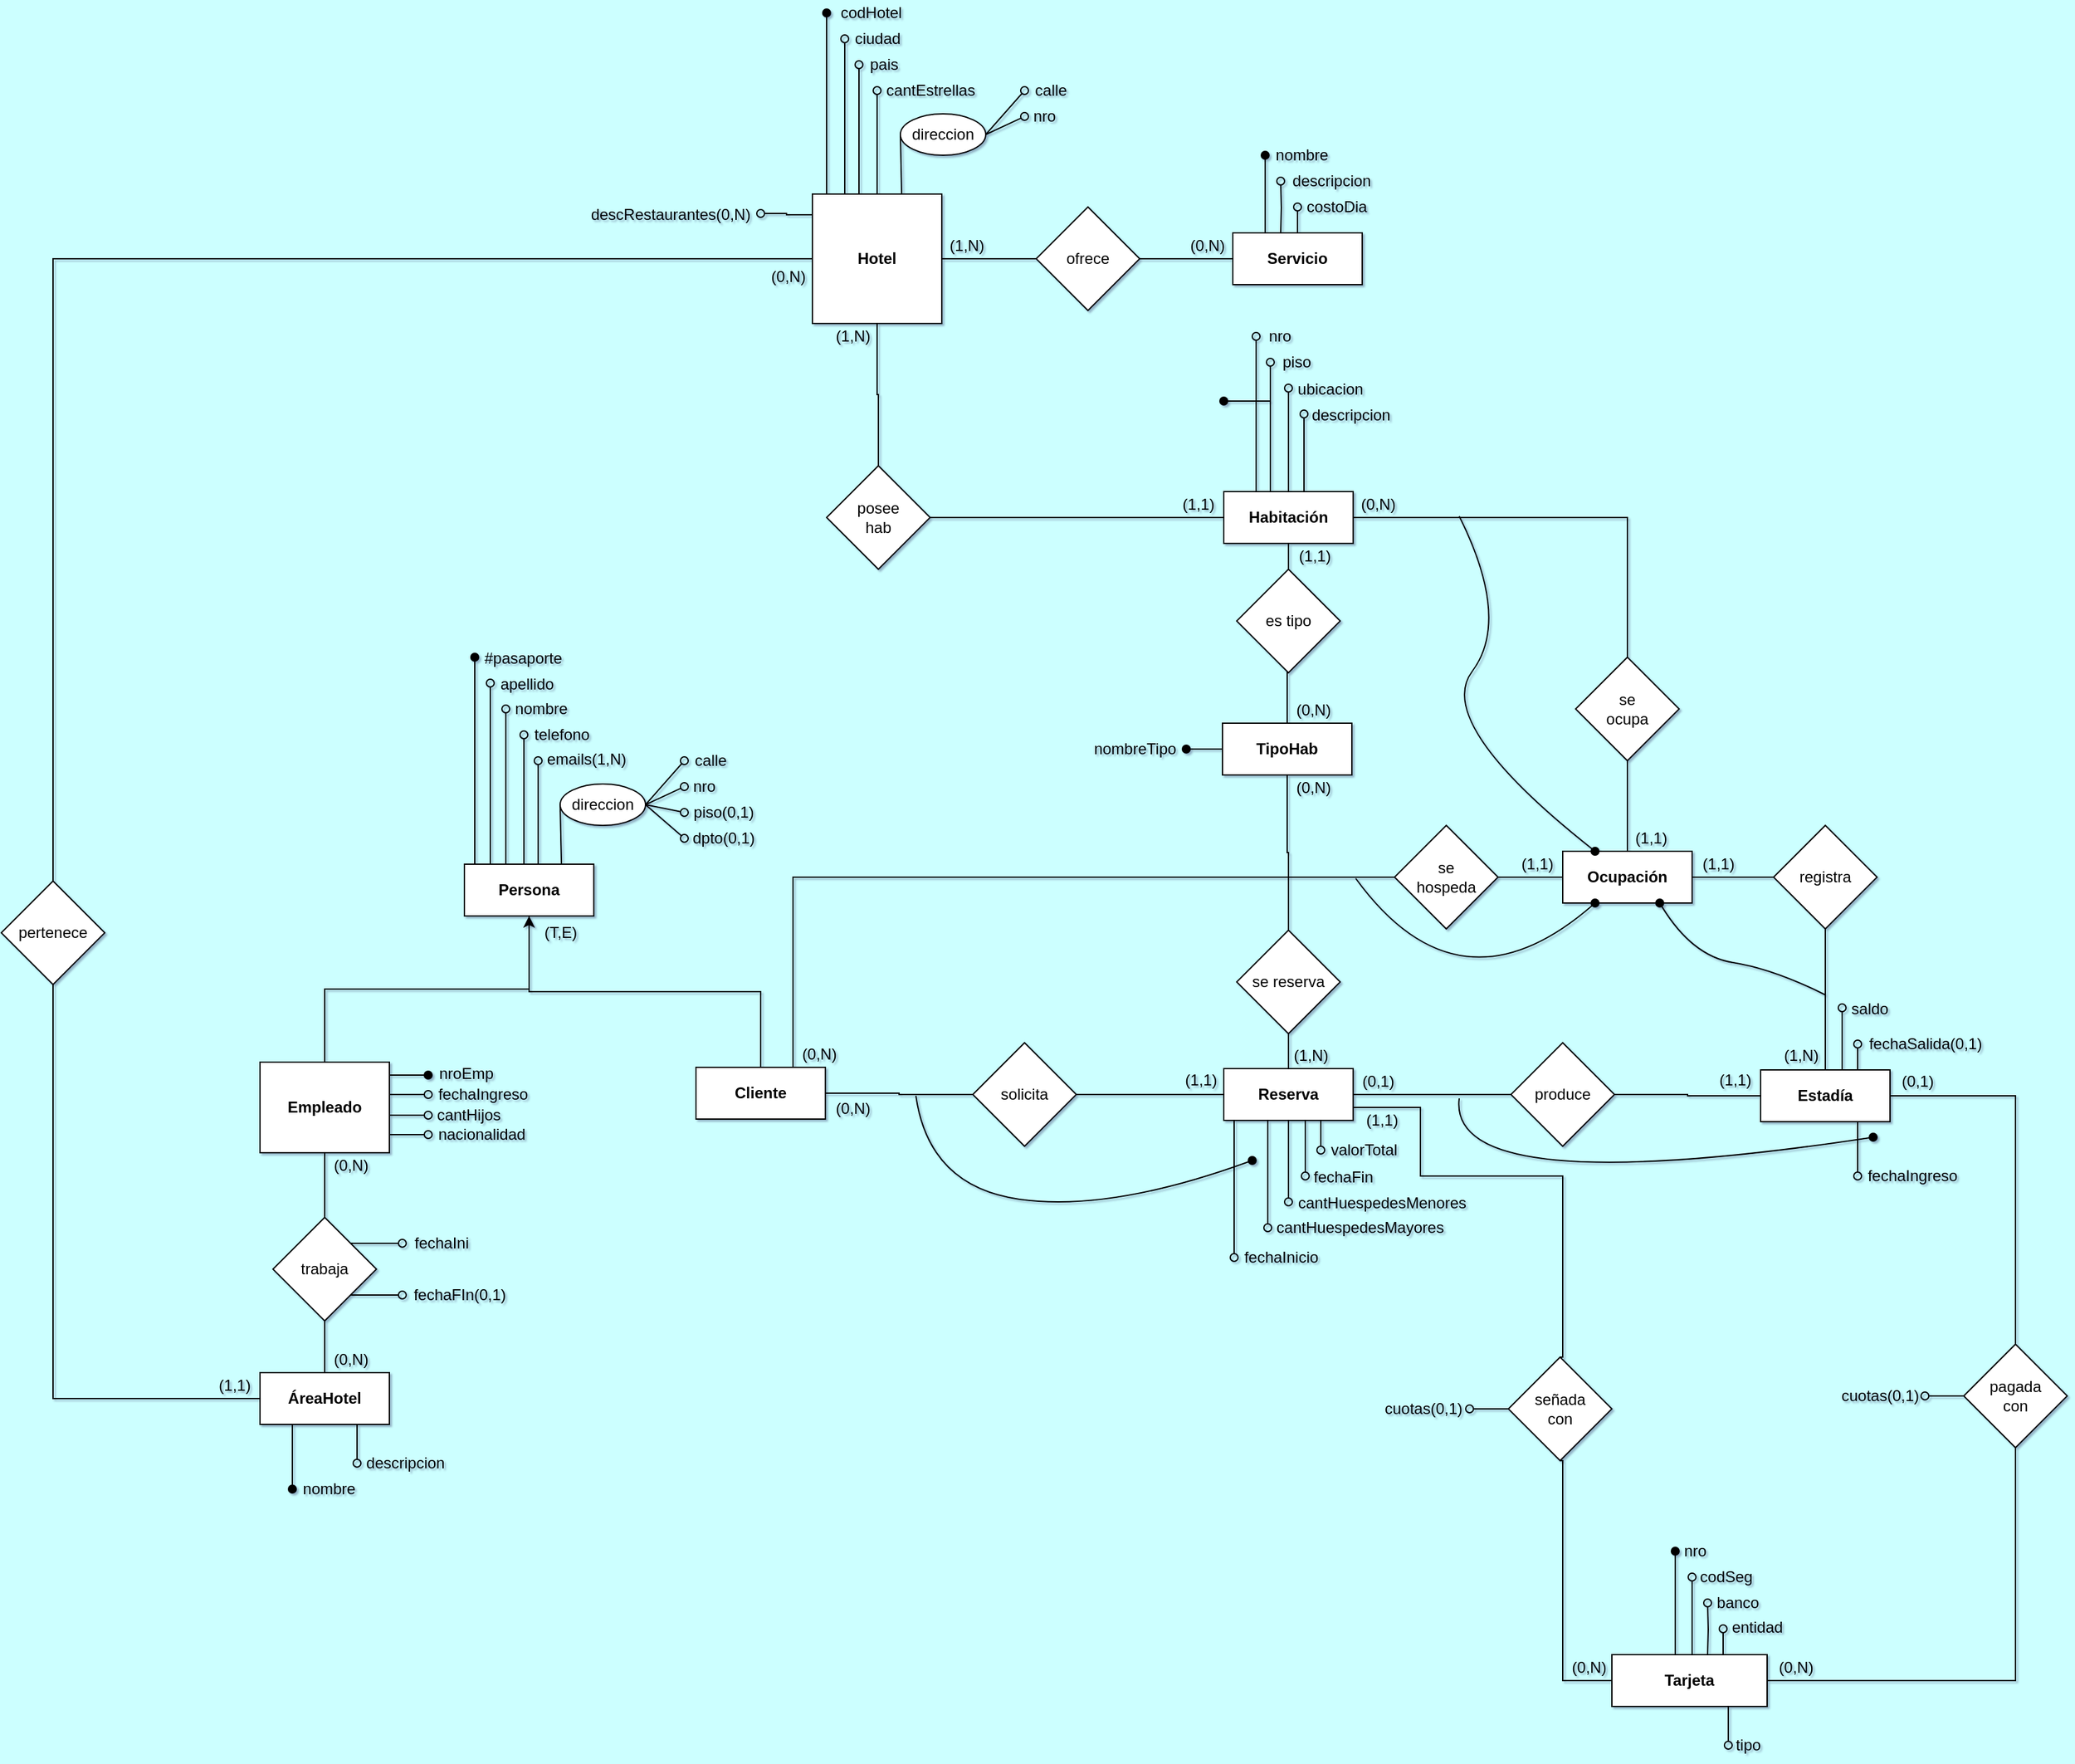 <mxfile version="17.4.5" type="github">
  <diagram id="5Ta_v5JBAvTYs6aCDMCM" name="Página-1">
    <mxGraphModel dx="2993" dy="806" grid="1" gridSize="10" guides="1" tooltips="1" connect="1" arrows="1" fold="1" page="1" pageScale="1" pageWidth="827" pageHeight="1169" background="#CCFFFF" math="0" shadow="1">
      <root>
        <mxCell id="0" />
        <mxCell id="1" parent="0" />
        <mxCell id="7yJkwpp42mj2tdaezCUh-2" style="edgeStyle=orthogonalEdgeStyle;rounded=0;orthogonalLoop=1;jettySize=auto;html=1;exitX=0.25;exitY=0;exitDx=0;exitDy=0;endArrow=oval;endFill=1;" parent="1" source="7yJkwpp42mj2tdaezCUh-1" edge="1">
          <mxGeometry relative="1" as="geometry">
            <mxPoint x="70" y="501" as="targetPoint" />
          </mxGeometry>
        </mxCell>
        <mxCell id="7yJkwpp42mj2tdaezCUh-4" style="edgeStyle=orthogonalEdgeStyle;rounded=0;orthogonalLoop=1;jettySize=auto;html=1;exitX=0.5;exitY=0;exitDx=0;exitDy=0;endArrow=oval;endFill=0;" parent="1" edge="1">
          <mxGeometry relative="1" as="geometry">
            <mxPoint x="82" y="521" as="targetPoint" />
            <mxPoint x="82" y="561" as="sourcePoint" />
          </mxGeometry>
        </mxCell>
        <mxCell id="7yJkwpp42mj2tdaezCUh-6" style="edgeStyle=orthogonalEdgeStyle;rounded=0;orthogonalLoop=1;jettySize=auto;html=1;exitX=0.5;exitY=0;exitDx=0;exitDy=0;endArrow=oval;endFill=0;" parent="1" source="7yJkwpp42mj2tdaezCUh-1" edge="1">
          <mxGeometry relative="1" as="geometry">
            <mxPoint x="95" y="541" as="targetPoint" />
          </mxGeometry>
        </mxCell>
        <mxCell id="7yJkwpp42mj2tdaezCUh-1" value="Servicio" style="rounded=0;whiteSpace=wrap;html=1;fontStyle=1" parent="1" vertex="1">
          <mxGeometry x="45" y="561" width="100" height="40" as="geometry" />
        </mxCell>
        <mxCell id="7yJkwpp42mj2tdaezCUh-3" value="nombre" style="text;html=1;align=center;verticalAlign=middle;resizable=0;points=[];autosize=1;strokeColor=none;fillColor=none;" parent="1" vertex="1">
          <mxGeometry x="68" y="491" width="60" height="20" as="geometry" />
        </mxCell>
        <mxCell id="7yJkwpp42mj2tdaezCUh-5" value="descripcion" style="text;html=1;align=center;verticalAlign=middle;resizable=0;points=[];autosize=1;strokeColor=none;fillColor=none;" parent="1" vertex="1">
          <mxGeometry x="81" y="511" width="80" height="20" as="geometry" />
        </mxCell>
        <mxCell id="7yJkwpp42mj2tdaezCUh-7" value="costoDia" style="text;html=1;align=center;verticalAlign=middle;resizable=0;points=[];autosize=1;strokeColor=none;fillColor=none;" parent="1" vertex="1">
          <mxGeometry x="95" y="531" width="60" height="20" as="geometry" />
        </mxCell>
        <mxCell id="7yJkwpp42mj2tdaezCUh-9" style="edgeStyle=orthogonalEdgeStyle;rounded=0;orthogonalLoop=1;jettySize=auto;html=1;exitX=0.25;exitY=0;exitDx=0;exitDy=0;endArrow=oval;endFill=0;" parent="1" source="7yJkwpp42mj2tdaezCUh-8" edge="1">
          <mxGeometry relative="1" as="geometry">
            <mxPoint x="63" y="641" as="targetPoint" />
          </mxGeometry>
        </mxCell>
        <mxCell id="7yJkwpp42mj2tdaezCUh-11" style="edgeStyle=orthogonalEdgeStyle;rounded=0;orthogonalLoop=1;jettySize=auto;html=1;exitX=0.5;exitY=0;exitDx=0;exitDy=0;endArrow=oval;endFill=0;" parent="1" edge="1">
          <mxGeometry relative="1" as="geometry">
            <mxPoint x="74" y="661" as="targetPoint" />
            <mxPoint x="74" y="761" as="sourcePoint" />
          </mxGeometry>
        </mxCell>
        <mxCell id="7yJkwpp42mj2tdaezCUh-13" style="edgeStyle=orthogonalEdgeStyle;rounded=0;orthogonalLoop=1;jettySize=auto;html=1;exitX=0.5;exitY=0;exitDx=0;exitDy=0;endArrow=oval;endFill=0;" parent="1" source="7yJkwpp42mj2tdaezCUh-8" edge="1">
          <mxGeometry relative="1" as="geometry">
            <mxPoint x="88" y="681" as="targetPoint" />
          </mxGeometry>
        </mxCell>
        <mxCell id="7yJkwpp42mj2tdaezCUh-15" style="edgeStyle=orthogonalEdgeStyle;rounded=0;orthogonalLoop=1;jettySize=auto;html=1;exitX=0.75;exitY=0;exitDx=0;exitDy=0;endArrow=oval;endFill=0;" parent="1" edge="1">
          <mxGeometry relative="1" as="geometry">
            <mxPoint x="100" y="701" as="targetPoint" />
            <mxPoint x="100" y="761" as="sourcePoint" />
          </mxGeometry>
        </mxCell>
        <mxCell id="7yJkwpp42mj2tdaezCUh-23" style="edgeStyle=orthogonalEdgeStyle;rounded=0;orthogonalLoop=1;jettySize=auto;html=1;exitX=0.5;exitY=1;exitDx=0;exitDy=0;entryX=0.5;entryY=0;entryDx=0;entryDy=0;endArrow=none;endFill=0;" parent="1" source="7yJkwpp42mj2tdaezCUh-8" target="7yJkwpp42mj2tdaezCUh-22" edge="1">
          <mxGeometry relative="1" as="geometry" />
        </mxCell>
        <mxCell id="7yJkwpp42mj2tdaezCUh-8" value="Habitación" style="rounded=0;whiteSpace=wrap;html=1;fontStyle=1" parent="1" vertex="1">
          <mxGeometry x="38" y="761" width="100" height="40" as="geometry" />
        </mxCell>
        <mxCell id="7yJkwpp42mj2tdaezCUh-10" value="nro" style="text;html=1;align=center;verticalAlign=middle;resizable=0;points=[];autosize=1;strokeColor=none;fillColor=none;" parent="1" vertex="1">
          <mxGeometry x="66" y="631" width="30" height="20" as="geometry" />
        </mxCell>
        <mxCell id="7yJkwpp42mj2tdaezCUh-12" value="piso" style="text;html=1;align=center;verticalAlign=middle;resizable=0;points=[];autosize=1;strokeColor=none;fillColor=none;" parent="1" vertex="1">
          <mxGeometry x="74" y="651" width="40" height="20" as="geometry" />
        </mxCell>
        <mxCell id="7yJkwpp42mj2tdaezCUh-14" value="ubicacion" style="text;html=1;align=center;verticalAlign=middle;resizable=0;points=[];autosize=1;strokeColor=none;fillColor=none;" parent="1" vertex="1">
          <mxGeometry x="85" y="672" width="70" height="20" as="geometry" />
        </mxCell>
        <mxCell id="7yJkwpp42mj2tdaezCUh-16" value="descripcion" style="text;html=1;align=center;verticalAlign=middle;resizable=0;points=[];autosize=1;strokeColor=none;fillColor=none;" parent="1" vertex="1">
          <mxGeometry x="96" y="692" width="80" height="20" as="geometry" />
        </mxCell>
        <mxCell id="7yJkwpp42mj2tdaezCUh-19" value="" style="endArrow=oval;html=1;rounded=0;endFill=1;" parent="1" edge="1">
          <mxGeometry width="50" height="50" relative="1" as="geometry">
            <mxPoint x="74" y="691" as="sourcePoint" />
            <mxPoint x="38" y="691" as="targetPoint" />
          </mxGeometry>
        </mxCell>
        <mxCell id="eirYSn2-A8UNv1sK9sHw-61" style="edgeStyle=orthogonalEdgeStyle;rounded=0;orthogonalLoop=1;jettySize=auto;html=1;exitX=0;exitY=0.5;exitDx=0;exitDy=0;endArrow=oval;endFill=1;" parent="1" source="7yJkwpp42mj2tdaezCUh-21" edge="1">
          <mxGeometry relative="1" as="geometry">
            <mxPoint x="9" y="960" as="targetPoint" />
          </mxGeometry>
        </mxCell>
        <mxCell id="7yJkwpp42mj2tdaezCUh-21" value="TipoHab" style="rounded=0;whiteSpace=wrap;html=1;fontStyle=1" parent="1" vertex="1">
          <mxGeometry x="37" y="940" width="100" height="40" as="geometry" />
        </mxCell>
        <mxCell id="7yJkwpp42mj2tdaezCUh-24" style="edgeStyle=orthogonalEdgeStyle;rounded=0;orthogonalLoop=1;jettySize=auto;html=1;exitX=0.5;exitY=1;exitDx=0;exitDy=0;entryX=0.5;entryY=0;entryDx=0;entryDy=0;endArrow=none;endFill=0;" parent="1" source="7yJkwpp42mj2tdaezCUh-22" target="7yJkwpp42mj2tdaezCUh-21" edge="1">
          <mxGeometry relative="1" as="geometry" />
        </mxCell>
        <mxCell id="7yJkwpp42mj2tdaezCUh-22" value="es tipo" style="rhombus;whiteSpace=wrap;html=1;" parent="1" vertex="1">
          <mxGeometry x="48" y="821" width="80" height="80" as="geometry" />
        </mxCell>
        <mxCell id="7yJkwpp42mj2tdaezCUh-25" value="(1,1)" style="text;html=1;align=center;verticalAlign=middle;resizable=0;points=[];autosize=1;strokeColor=none;fillColor=none;" parent="1" vertex="1">
          <mxGeometry x="88" y="801" width="40" height="20" as="geometry" />
        </mxCell>
        <mxCell id="7yJkwpp42mj2tdaezCUh-26" value="(0,N)" style="text;html=1;align=center;verticalAlign=middle;resizable=0;points=[];autosize=1;strokeColor=none;fillColor=none;" parent="1" vertex="1">
          <mxGeometry x="87" y="920" width="40" height="20" as="geometry" />
        </mxCell>
        <mxCell id="7yJkwpp42mj2tdaezCUh-34" style="edgeStyle=orthogonalEdgeStyle;rounded=0;orthogonalLoop=1;jettySize=auto;html=1;exitX=0.25;exitY=0;exitDx=0;exitDy=0;endArrow=oval;endFill=0;" parent="1" edge="1">
          <mxGeometry relative="1" as="geometry">
            <mxPoint x="-503" y="949" as="targetPoint" />
            <mxPoint x="-503" y="1049" as="sourcePoint" />
          </mxGeometry>
        </mxCell>
        <mxCell id="7yJkwpp42mj2tdaezCUh-46" style="edgeStyle=none;rounded=0;orthogonalLoop=1;jettySize=auto;html=1;exitX=0.5;exitY=0;exitDx=0;exitDy=0;endArrow=oval;endFill=0;" parent="1" edge="1">
          <mxGeometry relative="1" as="geometry">
            <mxPoint x="-492" y="969" as="targetPoint" />
            <mxPoint x="-492" y="1049" as="sourcePoint" />
          </mxGeometry>
        </mxCell>
        <mxCell id="7yJkwpp42mj2tdaezCUh-49" style="edgeStyle=none;rounded=0;orthogonalLoop=1;jettySize=auto;html=1;exitX=0.25;exitY=0;exitDx=0;exitDy=0;endArrow=oval;endFill=0;" parent="1" edge="1">
          <mxGeometry relative="1" as="geometry">
            <mxPoint x="-517" y="929" as="targetPoint" />
            <mxPoint x="-517" y="1049" as="sourcePoint" />
          </mxGeometry>
        </mxCell>
        <mxCell id="7yJkwpp42mj2tdaezCUh-51" style="edgeStyle=none;rounded=0;orthogonalLoop=1;jettySize=auto;html=1;exitX=0;exitY=0;exitDx=0;exitDy=0;endArrow=oval;endFill=0;" parent="1" edge="1">
          <mxGeometry relative="1" as="geometry">
            <mxPoint x="-529" y="909" as="targetPoint" />
            <mxPoint x="-529" y="1049" as="sourcePoint" />
          </mxGeometry>
        </mxCell>
        <mxCell id="7yJkwpp42mj2tdaezCUh-53" style="edgeStyle=none;rounded=0;orthogonalLoop=1;jettySize=auto;html=1;exitX=0;exitY=0;exitDx=0;exitDy=0;endArrow=oval;endFill=1;" parent="1" edge="1">
          <mxGeometry relative="1" as="geometry">
            <mxPoint x="-541" y="889" as="targetPoint" />
            <mxPoint x="-541" y="1049" as="sourcePoint" />
          </mxGeometry>
        </mxCell>
        <mxCell id="7yJkwpp42mj2tdaezCUh-28" value="Persona" style="rounded=0;whiteSpace=wrap;html=1;fontStyle=1" parent="1" vertex="1">
          <mxGeometry x="-549" y="1049" width="100" height="40" as="geometry" />
        </mxCell>
        <mxCell id="7yJkwpp42mj2tdaezCUh-31" style="edgeStyle=orthogonalEdgeStyle;rounded=0;orthogonalLoop=1;jettySize=auto;html=1;exitX=0.5;exitY=0;exitDx=0;exitDy=0;entryX=0.5;entryY=1;entryDx=0;entryDy=0;endArrow=none;endFill=0;" parent="1" source="7yJkwpp42mj2tdaezCUh-29" target="7yJkwpp42mj2tdaezCUh-28" edge="1">
          <mxGeometry relative="1" as="geometry" />
        </mxCell>
        <mxCell id="7yJkwpp42mj2tdaezCUh-29" value="Cliente" style="rounded=0;whiteSpace=wrap;html=1;fontStyle=1;" parent="1" vertex="1">
          <mxGeometry x="-370" y="1206" width="100" height="40" as="geometry" />
        </mxCell>
        <mxCell id="7yJkwpp42mj2tdaezCUh-32" style="edgeStyle=orthogonalEdgeStyle;rounded=0;orthogonalLoop=1;jettySize=auto;html=1;exitX=0.5;exitY=0;exitDx=0;exitDy=0;entryX=0.5;entryY=1;entryDx=0;entryDy=0;endArrow=classic;endFill=1;" parent="1" source="7yJkwpp42mj2tdaezCUh-30" target="7yJkwpp42mj2tdaezCUh-28" edge="1">
          <mxGeometry relative="1" as="geometry" />
        </mxCell>
        <mxCell id="eirYSn2-A8UNv1sK9sHw-1" style="edgeStyle=none;rounded=0;orthogonalLoop=1;jettySize=auto;html=1;exitX=1;exitY=0.25;exitDx=0;exitDy=0;endArrow=oval;endFill=1;" parent="1" edge="1">
          <mxGeometry relative="1" as="geometry">
            <mxPoint x="-577" y="1212" as="targetPoint" />
            <mxPoint x="-607" y="1212" as="sourcePoint" />
          </mxGeometry>
        </mxCell>
        <mxCell id="eirYSn2-A8UNv1sK9sHw-2" style="edgeStyle=none;rounded=0;orthogonalLoop=1;jettySize=auto;html=1;exitX=1;exitY=0.5;exitDx=0;exitDy=0;endArrow=oval;endFill=0;" parent="1" edge="1">
          <mxGeometry relative="1" as="geometry">
            <mxPoint x="-577" y="1227" as="targetPoint" />
            <mxPoint x="-607" y="1227" as="sourcePoint" />
          </mxGeometry>
        </mxCell>
        <mxCell id="eirYSn2-A8UNv1sK9sHw-3" style="edgeStyle=none;rounded=0;orthogonalLoop=1;jettySize=auto;html=1;exitX=1;exitY=0.75;exitDx=0;exitDy=0;endArrow=oval;endFill=0;" parent="1" edge="1">
          <mxGeometry relative="1" as="geometry">
            <mxPoint x="-577" y="1243" as="targetPoint" />
            <mxPoint x="-607" y="1243" as="sourcePoint" />
          </mxGeometry>
        </mxCell>
        <mxCell id="eirYSn2-A8UNv1sK9sHw-10" style="edgeStyle=none;rounded=0;orthogonalLoop=1;jettySize=auto;html=1;exitX=0.5;exitY=1;exitDx=0;exitDy=0;entryX=0.5;entryY=0;entryDx=0;entryDy=0;endArrow=none;endFill=0;" parent="1" source="7yJkwpp42mj2tdaezCUh-30" target="eirYSn2-A8UNv1sK9sHw-9" edge="1">
          <mxGeometry relative="1" as="geometry" />
        </mxCell>
        <mxCell id="7yJkwpp42mj2tdaezCUh-30" value="Empleado" style="rounded=0;whiteSpace=wrap;html=1;fontStyle=1" parent="1" vertex="1">
          <mxGeometry x="-707" y="1202" width="100" height="70" as="geometry" />
        </mxCell>
        <mxCell id="7yJkwpp42mj2tdaezCUh-33" value="(T,E)" style="text;html=1;align=center;verticalAlign=middle;resizable=0;points=[];autosize=1;strokeColor=none;fillColor=none;" parent="1" vertex="1">
          <mxGeometry x="-495" y="1092" width="40" height="20" as="geometry" />
        </mxCell>
        <mxCell id="7yJkwpp42mj2tdaezCUh-36" style="rounded=0;orthogonalLoop=1;jettySize=auto;html=1;exitX=0;exitY=0.5;exitDx=0;exitDy=0;entryX=0.75;entryY=0;entryDx=0;entryDy=0;endArrow=none;endFill=0;" parent="1" edge="1">
          <mxGeometry relative="1" as="geometry">
            <mxPoint x="-475" y="1003" as="sourcePoint" />
            <mxPoint x="-474" y="1049" as="targetPoint" />
          </mxGeometry>
        </mxCell>
        <mxCell id="7yJkwpp42mj2tdaezCUh-38" style="edgeStyle=none;rounded=0;orthogonalLoop=1;jettySize=auto;html=1;exitX=1;exitY=0.5;exitDx=0;exitDy=0;endArrow=oval;endFill=0;" parent="1" source="7yJkwpp42mj2tdaezCUh-35" edge="1">
          <mxGeometry relative="1" as="geometry">
            <mxPoint x="-379" y="969" as="targetPoint" />
          </mxGeometry>
        </mxCell>
        <mxCell id="7yJkwpp42mj2tdaezCUh-39" style="edgeStyle=none;rounded=0;orthogonalLoop=1;jettySize=auto;html=1;exitX=1;exitY=0.5;exitDx=0;exitDy=0;endArrow=oval;endFill=0;" parent="1" source="7yJkwpp42mj2tdaezCUh-35" edge="1">
          <mxGeometry relative="1" as="geometry">
            <mxPoint x="-379" y="989" as="targetPoint" />
          </mxGeometry>
        </mxCell>
        <mxCell id="7yJkwpp42mj2tdaezCUh-40" style="edgeStyle=none;rounded=0;orthogonalLoop=1;jettySize=auto;html=1;exitX=1;exitY=0.5;exitDx=0;exitDy=0;endArrow=oval;endFill=0;" parent="1" source="7yJkwpp42mj2tdaezCUh-35" edge="1">
          <mxGeometry relative="1" as="geometry">
            <mxPoint x="-379" y="1009" as="targetPoint" />
          </mxGeometry>
        </mxCell>
        <mxCell id="7yJkwpp42mj2tdaezCUh-41" style="edgeStyle=none;rounded=0;orthogonalLoop=1;jettySize=auto;html=1;exitX=1;exitY=0.5;exitDx=0;exitDy=0;endArrow=oval;endFill=0;" parent="1" source="7yJkwpp42mj2tdaezCUh-35" edge="1">
          <mxGeometry relative="1" as="geometry">
            <mxPoint x="-379" y="1029" as="targetPoint" />
          </mxGeometry>
        </mxCell>
        <mxCell id="7yJkwpp42mj2tdaezCUh-35" value="direccion" style="ellipse;whiteSpace=wrap;html=1;" parent="1" vertex="1">
          <mxGeometry x="-475" y="987" width="66" height="32" as="geometry" />
        </mxCell>
        <mxCell id="7yJkwpp42mj2tdaezCUh-42" value="calle" style="text;html=1;align=center;verticalAlign=middle;resizable=0;points=[];autosize=1;strokeColor=none;fillColor=none;" parent="1" vertex="1">
          <mxGeometry x="-379" y="959" width="40" height="20" as="geometry" />
        </mxCell>
        <mxCell id="7yJkwpp42mj2tdaezCUh-43" value="nro" style="text;html=1;align=center;verticalAlign=middle;resizable=0;points=[];autosize=1;strokeColor=none;fillColor=none;" parent="1" vertex="1">
          <mxGeometry x="-379" y="979" width="30" height="20" as="geometry" />
        </mxCell>
        <mxCell id="7yJkwpp42mj2tdaezCUh-44" value="piso(0,1)" style="text;html=1;align=center;verticalAlign=middle;resizable=0;points=[];autosize=1;strokeColor=none;fillColor=none;" parent="1" vertex="1">
          <mxGeometry x="-379" y="999" width="60" height="20" as="geometry" />
        </mxCell>
        <mxCell id="7yJkwpp42mj2tdaezCUh-45" value="dpto(0,1)" style="text;html=1;align=center;verticalAlign=middle;resizable=0;points=[];autosize=1;strokeColor=none;fillColor=none;" parent="1" vertex="1">
          <mxGeometry x="-379" y="1019" width="60" height="20" as="geometry" />
        </mxCell>
        <mxCell id="7yJkwpp42mj2tdaezCUh-47" value="emails(1,N)" style="text;html=1;align=center;verticalAlign=middle;resizable=0;points=[];autosize=1;strokeColor=none;fillColor=none;" parent="1" vertex="1">
          <mxGeometry x="-495" y="958" width="80" height="20" as="geometry" />
        </mxCell>
        <mxCell id="7yJkwpp42mj2tdaezCUh-48" value="telefono" style="text;html=1;align=center;verticalAlign=middle;resizable=0;points=[];autosize=1;strokeColor=none;fillColor=none;" parent="1" vertex="1">
          <mxGeometry x="-504" y="939" width="60" height="20" as="geometry" />
        </mxCell>
        <mxCell id="7yJkwpp42mj2tdaezCUh-50" value="nombre" style="text;html=1;align=center;verticalAlign=middle;resizable=0;points=[];autosize=1;strokeColor=none;fillColor=none;" parent="1" vertex="1">
          <mxGeometry x="-520" y="919" width="60" height="20" as="geometry" />
        </mxCell>
        <mxCell id="7yJkwpp42mj2tdaezCUh-52" value="apellido" style="text;html=1;align=center;verticalAlign=middle;resizable=0;points=[];autosize=1;strokeColor=none;fillColor=none;" parent="1" vertex="1">
          <mxGeometry x="-531" y="900" width="60" height="20" as="geometry" />
        </mxCell>
        <mxCell id="7yJkwpp42mj2tdaezCUh-54" value="#pasaporte" style="text;html=1;align=center;verticalAlign=middle;resizable=0;points=[];autosize=1;strokeColor=none;fillColor=none;" parent="1" vertex="1">
          <mxGeometry x="-544" y="880" width="80" height="20" as="geometry" />
        </mxCell>
        <mxCell id="7yJkwpp42mj2tdaezCUh-74" style="edgeStyle=none;rounded=0;orthogonalLoop=1;jettySize=auto;html=1;exitX=0.25;exitY=1;exitDx=0;exitDy=0;endArrow=oval;endFill=1;" parent="1" source="7yJkwpp42mj2tdaezCUh-73" edge="1">
          <mxGeometry relative="1" as="geometry">
            <mxPoint x="-682" y="1532" as="targetPoint" />
          </mxGeometry>
        </mxCell>
        <mxCell id="7yJkwpp42mj2tdaezCUh-76" style="edgeStyle=none;rounded=0;orthogonalLoop=1;jettySize=auto;html=1;exitX=0.75;exitY=1;exitDx=0;exitDy=0;endArrow=oval;endFill=0;" parent="1" source="7yJkwpp42mj2tdaezCUh-73" edge="1">
          <mxGeometry relative="1" as="geometry">
            <mxPoint x="-632" y="1512" as="targetPoint" />
          </mxGeometry>
        </mxCell>
        <mxCell id="-rQxndT-uUPKIlcRe6TV-2" style="edgeStyle=orthogonalEdgeStyle;rounded=0;orthogonalLoop=1;jettySize=auto;html=1;exitX=0;exitY=0.5;exitDx=0;exitDy=0;entryX=0.5;entryY=1;entryDx=0;entryDy=0;endArrow=none;endFill=0;" parent="1" source="7yJkwpp42mj2tdaezCUh-73" target="-rQxndT-uUPKIlcRe6TV-1" edge="1">
          <mxGeometry relative="1" as="geometry" />
        </mxCell>
        <mxCell id="7yJkwpp42mj2tdaezCUh-73" value="ÁreaHotel" style="rounded=0;whiteSpace=wrap;html=1;fontStyle=1" parent="1" vertex="1">
          <mxGeometry x="-707" y="1442" width="100" height="40" as="geometry" />
        </mxCell>
        <mxCell id="7yJkwpp42mj2tdaezCUh-75" value="nombre" style="text;html=1;align=center;verticalAlign=middle;resizable=0;points=[];autosize=1;strokeColor=none;fillColor=none;" parent="1" vertex="1">
          <mxGeometry x="-684" y="1522" width="60" height="20" as="geometry" />
        </mxCell>
        <mxCell id="7yJkwpp42mj2tdaezCUh-77" value="descripcion" style="text;html=1;align=center;verticalAlign=middle;resizable=0;points=[];autosize=1;strokeColor=none;fillColor=none;" parent="1" vertex="1">
          <mxGeometry x="-635" y="1502" width="80" height="20" as="geometry" />
        </mxCell>
        <mxCell id="eirYSn2-A8UNv1sK9sHw-4" style="edgeStyle=none;rounded=0;orthogonalLoop=1;jettySize=auto;html=1;exitX=1;exitY=0.75;exitDx=0;exitDy=0;endArrow=oval;endFill=0;" parent="1" edge="1">
          <mxGeometry relative="1" as="geometry">
            <mxPoint x="-577" y="1258" as="targetPoint" />
            <mxPoint x="-607" y="1258" as="sourcePoint" />
          </mxGeometry>
        </mxCell>
        <mxCell id="eirYSn2-A8UNv1sK9sHw-5" value="nroEmp" style="text;html=1;align=center;verticalAlign=middle;resizable=0;points=[];autosize=1;strokeColor=none;fillColor=none;" parent="1" vertex="1">
          <mxGeometry x="-578" y="1201" width="60" height="20" as="geometry" />
        </mxCell>
        <mxCell id="eirYSn2-A8UNv1sK9sHw-6" value="fechaIngreso" style="text;html=1;align=center;verticalAlign=middle;resizable=0;points=[];autosize=1;strokeColor=none;fillColor=none;" parent="1" vertex="1">
          <mxGeometry x="-575" y="1217" width="80" height="20" as="geometry" />
        </mxCell>
        <mxCell id="eirYSn2-A8UNv1sK9sHw-7" value="cantHijos" style="text;html=1;align=center;verticalAlign=middle;resizable=0;points=[];autosize=1;strokeColor=none;fillColor=none;" parent="1" vertex="1">
          <mxGeometry x="-576" y="1233" width="60" height="20" as="geometry" />
        </mxCell>
        <mxCell id="eirYSn2-A8UNv1sK9sHw-8" value="nacionalidad" style="text;html=1;align=center;verticalAlign=middle;resizable=0;points=[];autosize=1;strokeColor=none;fillColor=none;" parent="1" vertex="1">
          <mxGeometry x="-576" y="1248" width="80" height="20" as="geometry" />
        </mxCell>
        <mxCell id="eirYSn2-A8UNv1sK9sHw-11" style="edgeStyle=none;rounded=0;orthogonalLoop=1;jettySize=auto;html=1;exitX=0.5;exitY=1;exitDx=0;exitDy=0;entryX=0.5;entryY=0;entryDx=0;entryDy=0;endArrow=none;endFill=0;" parent="1" source="eirYSn2-A8UNv1sK9sHw-9" target="7yJkwpp42mj2tdaezCUh-73" edge="1">
          <mxGeometry relative="1" as="geometry" />
        </mxCell>
        <mxCell id="eirYSn2-A8UNv1sK9sHw-12" style="edgeStyle=none;rounded=0;orthogonalLoop=1;jettySize=auto;html=1;exitX=1;exitY=0;exitDx=0;exitDy=0;endArrow=oval;endFill=0;" parent="1" source="eirYSn2-A8UNv1sK9sHw-9" edge="1">
          <mxGeometry relative="1" as="geometry">
            <mxPoint x="-597" y="1342" as="targetPoint" />
          </mxGeometry>
        </mxCell>
        <mxCell id="eirYSn2-A8UNv1sK9sHw-13" style="edgeStyle=none;rounded=0;orthogonalLoop=1;jettySize=auto;html=1;exitX=1;exitY=1;exitDx=0;exitDy=0;endArrow=oval;endFill=0;" parent="1" source="eirYSn2-A8UNv1sK9sHw-9" edge="1">
          <mxGeometry relative="1" as="geometry">
            <mxPoint x="-597" y="1382" as="targetPoint" />
          </mxGeometry>
        </mxCell>
        <mxCell id="eirYSn2-A8UNv1sK9sHw-9" value="trabaja" style="rhombus;whiteSpace=wrap;html=1;" parent="1" vertex="1">
          <mxGeometry x="-697" y="1322" width="80" height="80" as="geometry" />
        </mxCell>
        <mxCell id="eirYSn2-A8UNv1sK9sHw-14" value="fechaIni" style="text;html=1;align=center;verticalAlign=middle;resizable=0;points=[];autosize=1;strokeColor=none;fillColor=none;" parent="1" vertex="1">
          <mxGeometry x="-597" y="1332" width="60" height="20" as="geometry" />
        </mxCell>
        <mxCell id="eirYSn2-A8UNv1sK9sHw-15" value="fechaFIn(0,1)" style="text;html=1;align=center;verticalAlign=middle;resizable=0;points=[];autosize=1;strokeColor=none;fillColor=none;" parent="1" vertex="1">
          <mxGeometry x="-598" y="1372" width="90" height="20" as="geometry" />
        </mxCell>
        <mxCell id="eirYSn2-A8UNv1sK9sHw-16" value="(0,N)" style="text;html=1;align=center;verticalAlign=middle;resizable=0;points=[];autosize=1;strokeColor=none;fillColor=none;" parent="1" vertex="1">
          <mxGeometry x="-657" y="1272" width="40" height="20" as="geometry" />
        </mxCell>
        <mxCell id="eirYSn2-A8UNv1sK9sHw-17" value="(0,N)" style="text;html=1;align=center;verticalAlign=middle;resizable=0;points=[];autosize=1;strokeColor=none;fillColor=none;" parent="1" vertex="1">
          <mxGeometry x="-657" y="1422" width="40" height="20" as="geometry" />
        </mxCell>
        <mxCell id="eirYSn2-A8UNv1sK9sHw-24" style="edgeStyle=none;rounded=0;orthogonalLoop=1;jettySize=auto;html=1;endArrow=oval;endFill=0;exitX=0.75;exitY=1;exitDx=0;exitDy=0;" parent="1" source="eirYSn2-A8UNv1sK9sHw-18" edge="1">
          <mxGeometry relative="1" as="geometry">
            <mxPoint x="528" y="1290" as="targetPoint" />
            <mxPoint x="480" y="1350" as="sourcePoint" />
          </mxGeometry>
        </mxCell>
        <mxCell id="eirYSn2-A8UNv1sK9sHw-26" style="edgeStyle=none;rounded=0;orthogonalLoop=1;jettySize=auto;html=1;exitX=0.75;exitY=0;exitDx=0;exitDy=0;endArrow=oval;endFill=0;" parent="1" source="eirYSn2-A8UNv1sK9sHw-18" edge="1">
          <mxGeometry relative="1" as="geometry">
            <mxPoint x="528" y="1188" as="targetPoint" />
          </mxGeometry>
        </mxCell>
        <mxCell id="-rQxndT-uUPKIlcRe6TV-11" style="edgeStyle=orthogonalEdgeStyle;rounded=0;orthogonalLoop=1;jettySize=auto;html=1;exitX=1;exitY=0.5;exitDx=0;exitDy=0;entryX=1;entryY=0.5;entryDx=0;entryDy=0;endArrow=none;endFill=0;" parent="1" source="eirYSn2-A8UNv1sK9sHw-18" target="eirYSn2-A8UNv1sK9sHw-30" edge="1">
          <mxGeometry relative="1" as="geometry">
            <Array as="points">
              <mxPoint x="650" y="1228" />
              <mxPoint x="650" y="1460" />
            </Array>
          </mxGeometry>
        </mxCell>
        <mxCell id="I79_0M2ZdI1UbdYcvRQv-18" style="edgeStyle=orthogonalEdgeStyle;rounded=0;orthogonalLoop=1;jettySize=auto;html=1;exitX=0.75;exitY=0;exitDx=0;exitDy=0;startArrow=none;startFill=0;endArrow=oval;endFill=0;" parent="1" edge="1">
          <mxGeometry relative="1" as="geometry">
            <mxPoint x="516" y="1160" as="targetPoint" />
            <mxPoint x="516" y="1208" as="sourcePoint" />
          </mxGeometry>
        </mxCell>
        <mxCell id="eirYSn2-A8UNv1sK9sHw-18" value="Estadía" style="rounded=0;whiteSpace=wrap;html=1;fontStyle=1" parent="1" vertex="1">
          <mxGeometry x="453" y="1208" width="100" height="40" as="geometry" />
        </mxCell>
        <mxCell id="JzDtxoIUZbMCFeihAlKL-6" style="edgeStyle=orthogonalEdgeStyle;rounded=0;orthogonalLoop=1;jettySize=auto;html=1;endArrow=none;endFill=0;entryX=0.5;entryY=0;entryDx=0;entryDy=0;exitX=0.5;exitY=1;exitDx=0;exitDy=0;" parent="1" source="eirYSn2-A8UNv1sK9sHw-19" target="eirYSn2-A8UNv1sK9sHw-18" edge="1">
          <mxGeometry relative="1" as="geometry">
            <mxPoint x="460" y="970" as="targetPoint" />
            <mxPoint x="503" y="1110" as="sourcePoint" />
          </mxGeometry>
        </mxCell>
        <mxCell id="I79_0M2ZdI1UbdYcvRQv-2" style="edgeStyle=orthogonalEdgeStyle;rounded=0;orthogonalLoop=1;jettySize=auto;html=1;exitX=0;exitY=0.5;exitDx=0;exitDy=0;entryX=1;entryY=0.5;entryDx=0;entryDy=0;endArrow=none;endFill=0;" parent="1" source="eirYSn2-A8UNv1sK9sHw-19" target="I79_0M2ZdI1UbdYcvRQv-1" edge="1">
          <mxGeometry relative="1" as="geometry" />
        </mxCell>
        <mxCell id="eirYSn2-A8UNv1sK9sHw-19" value="registra" style="rhombus;whiteSpace=wrap;html=1;" parent="1" vertex="1">
          <mxGeometry x="463" y="1019" width="80" height="80" as="geometry" />
        </mxCell>
        <mxCell id="eirYSn2-A8UNv1sK9sHw-22" value="(1,N)" style="text;html=1;align=center;verticalAlign=middle;resizable=0;points=[];autosize=1;strokeColor=none;fillColor=none;" parent="1" vertex="1">
          <mxGeometry x="464" y="1187" width="40" height="20" as="geometry" />
        </mxCell>
        <mxCell id="eirYSn2-A8UNv1sK9sHw-23" value="(0,N)" style="text;html=1;align=center;verticalAlign=middle;resizable=0;points=[];autosize=1;strokeColor=none;fillColor=none;" parent="1" vertex="1">
          <mxGeometry x="137" y="761" width="40" height="20" as="geometry" />
        </mxCell>
        <mxCell id="eirYSn2-A8UNv1sK9sHw-25" value="fechaIngreso" style="text;html=1;align=center;verticalAlign=middle;resizable=0;points=[];autosize=1;strokeColor=none;fillColor=none;" parent="1" vertex="1">
          <mxGeometry x="530" y="1280" width="80" height="20" as="geometry" />
        </mxCell>
        <mxCell id="eirYSn2-A8UNv1sK9sHw-27" value="fechaSalida(0,1)" style="text;html=1;align=center;verticalAlign=middle;resizable=0;points=[];autosize=1;strokeColor=none;fillColor=none;" parent="1" vertex="1">
          <mxGeometry x="530" y="1178" width="100" height="20" as="geometry" />
        </mxCell>
        <mxCell id="eirYSn2-A8UNv1sK9sHw-34" style="edgeStyle=orthogonalEdgeStyle;rounded=0;orthogonalLoop=1;jettySize=auto;html=1;exitX=0;exitY=0.5;exitDx=0;exitDy=0;endArrow=oval;endFill=0;" parent="1" source="eirYSn2-A8UNv1sK9sHw-30" edge="1">
          <mxGeometry relative="1" as="geometry">
            <mxPoint x="580" y="1460" as="targetPoint" />
          </mxGeometry>
        </mxCell>
        <mxCell id="-rQxndT-uUPKIlcRe6TV-10" style="edgeStyle=orthogonalEdgeStyle;rounded=0;orthogonalLoop=1;jettySize=auto;html=1;exitX=0.5;exitY=1;exitDx=0;exitDy=0;entryX=1;entryY=0.5;entryDx=0;entryDy=0;endArrow=none;endFill=0;" parent="1" source="eirYSn2-A8UNv1sK9sHw-30" target="Eh94HaNfsgFIY5h0oXuy-5" edge="1">
          <mxGeometry relative="1" as="geometry">
            <mxPoint x="460" y="1660" as="targetPoint" />
          </mxGeometry>
        </mxCell>
        <mxCell id="eirYSn2-A8UNv1sK9sHw-30" value="pagada&lt;br&gt;con" style="rhombus;whiteSpace=wrap;html=1;" parent="1" vertex="1">
          <mxGeometry x="610" y="1420" width="80" height="80" as="geometry" />
        </mxCell>
        <mxCell id="eirYSn2-A8UNv1sK9sHw-35" value="cuotas(0,1)" style="text;html=1;align=center;verticalAlign=middle;resizable=0;points=[];autosize=1;strokeColor=none;fillColor=none;" parent="1" vertex="1">
          <mxGeometry x="505" y="1450" width="80" height="20" as="geometry" />
        </mxCell>
        <mxCell id="eirYSn2-A8UNv1sK9sHw-44" style="edgeStyle=orthogonalEdgeStyle;rounded=0;orthogonalLoop=1;jettySize=auto;html=1;exitX=0.75;exitY=1;exitDx=0;exitDy=0;endArrow=oval;endFill=0;" parent="1" source="eirYSn2-A8UNv1sK9sHw-38" edge="1">
          <mxGeometry relative="1" as="geometry">
            <mxPoint x="113" y="1270" as="targetPoint" />
          </mxGeometry>
        </mxCell>
        <mxCell id="eirYSn2-A8UNv1sK9sHw-45" style="edgeStyle=orthogonalEdgeStyle;rounded=0;orthogonalLoop=1;jettySize=auto;html=1;exitX=0.5;exitY=1;exitDx=0;exitDy=0;endArrow=oval;endFill=0;" parent="1" edge="1">
          <mxGeometry relative="1" as="geometry">
            <mxPoint x="101" y="1290" as="targetPoint" />
            <mxPoint x="101" y="1247" as="sourcePoint" />
          </mxGeometry>
        </mxCell>
        <mxCell id="eirYSn2-A8UNv1sK9sHw-46" style="edgeStyle=orthogonalEdgeStyle;rounded=0;orthogonalLoop=1;jettySize=auto;html=1;exitX=0.5;exitY=1;exitDx=0;exitDy=0;endArrow=oval;endFill=0;" parent="1" source="eirYSn2-A8UNv1sK9sHw-38" edge="1">
          <mxGeometry relative="1" as="geometry">
            <mxPoint x="88" y="1310" as="targetPoint" />
          </mxGeometry>
        </mxCell>
        <mxCell id="eirYSn2-A8UNv1sK9sHw-47" style="edgeStyle=orthogonalEdgeStyle;rounded=0;orthogonalLoop=1;jettySize=auto;html=1;exitX=0.25;exitY=1;exitDx=0;exitDy=0;endArrow=oval;endFill=0;" parent="1" edge="1">
          <mxGeometry relative="1" as="geometry">
            <mxPoint x="72" y="1330" as="targetPoint" />
            <mxPoint x="72" y="1247" as="sourcePoint" />
          </mxGeometry>
        </mxCell>
        <mxCell id="eirYSn2-A8UNv1sK9sHw-48" style="edgeStyle=orthogonalEdgeStyle;rounded=0;orthogonalLoop=1;jettySize=auto;html=1;exitX=0.25;exitY=1;exitDx=0;exitDy=0;endArrow=oval;endFill=0;" parent="1" edge="1">
          <mxGeometry relative="1" as="geometry">
            <mxPoint x="46" y="1353" as="targetPoint" />
            <mxPoint x="46" y="1240" as="sourcePoint" />
          </mxGeometry>
        </mxCell>
        <mxCell id="-rQxndT-uUPKIlcRe6TV-4" style="edgeStyle=orthogonalEdgeStyle;rounded=0;orthogonalLoop=1;jettySize=auto;html=1;exitX=1;exitY=0.5;exitDx=0;exitDy=0;entryX=0;entryY=0.5;entryDx=0;entryDy=0;endArrow=none;endFill=0;" parent="1" source="eirYSn2-A8UNv1sK9sHw-38" target="JzDtxoIUZbMCFeihAlKL-3" edge="1">
          <mxGeometry relative="1" as="geometry" />
        </mxCell>
        <mxCell id="eirYSn2-A8UNv1sK9sHw-38" value="Reserva" style="rounded=0;whiteSpace=wrap;html=1;fontStyle=1" parent="1" vertex="1">
          <mxGeometry x="38" y="1207" width="100" height="40" as="geometry" />
        </mxCell>
        <mxCell id="eirYSn2-A8UNv1sK9sHw-40" style="edgeStyle=orthogonalEdgeStyle;rounded=0;orthogonalLoop=1;jettySize=auto;html=1;exitX=0.5;exitY=0;exitDx=0;exitDy=0;entryX=0.5;entryY=1;entryDx=0;entryDy=0;endArrow=none;endFill=0;" parent="1" source="eirYSn2-A8UNv1sK9sHw-39" target="7yJkwpp42mj2tdaezCUh-21" edge="1">
          <mxGeometry relative="1" as="geometry" />
        </mxCell>
        <mxCell id="eirYSn2-A8UNv1sK9sHw-41" style="edgeStyle=orthogonalEdgeStyle;rounded=0;orthogonalLoop=1;jettySize=auto;html=1;exitX=0.5;exitY=1;exitDx=0;exitDy=0;entryX=0.5;entryY=0;entryDx=0;entryDy=0;endArrow=none;endFill=0;" parent="1" source="eirYSn2-A8UNv1sK9sHw-39" target="eirYSn2-A8UNv1sK9sHw-38" edge="1">
          <mxGeometry relative="1" as="geometry" />
        </mxCell>
        <mxCell id="eirYSn2-A8UNv1sK9sHw-39" value="se reserva" style="rhombus;whiteSpace=wrap;html=1;" parent="1" vertex="1">
          <mxGeometry x="48" y="1100" width="80" height="80" as="geometry" />
        </mxCell>
        <mxCell id="eirYSn2-A8UNv1sK9sHw-42" value="(1,N)" style="text;html=1;align=center;verticalAlign=middle;resizable=0;points=[];autosize=1;strokeColor=none;fillColor=none;" parent="1" vertex="1">
          <mxGeometry x="85" y="1187" width="40" height="20" as="geometry" />
        </mxCell>
        <mxCell id="eirYSn2-A8UNv1sK9sHw-43" value="(0,N)" style="text;html=1;align=center;verticalAlign=middle;resizable=0;points=[];autosize=1;strokeColor=none;fillColor=none;" parent="1" vertex="1">
          <mxGeometry x="87" y="980" width="40" height="20" as="geometry" />
        </mxCell>
        <mxCell id="eirYSn2-A8UNv1sK9sHw-49" value="valorTotal" style="text;html=1;align=center;verticalAlign=middle;resizable=0;points=[];autosize=1;strokeColor=none;fillColor=none;" parent="1" vertex="1">
          <mxGeometry x="111" y="1260" width="70" height="20" as="geometry" />
        </mxCell>
        <mxCell id="eirYSn2-A8UNv1sK9sHw-50" value="fechaFin" style="text;html=1;align=center;verticalAlign=middle;resizable=0;points=[];autosize=1;strokeColor=none;fillColor=none;" parent="1" vertex="1">
          <mxGeometry x="100" y="1281" width="60" height="20" as="geometry" />
        </mxCell>
        <mxCell id="eirYSn2-A8UNv1sK9sHw-51" value="cantHuespedesMenores" style="text;html=1;align=center;verticalAlign=middle;resizable=0;points=[];autosize=1;strokeColor=none;fillColor=none;" parent="1" vertex="1">
          <mxGeometry x="85" y="1301" width="150" height="20" as="geometry" />
        </mxCell>
        <mxCell id="eirYSn2-A8UNv1sK9sHw-52" value="cantHuespedesMayores" style="text;html=1;align=center;verticalAlign=middle;resizable=0;points=[];autosize=1;strokeColor=none;fillColor=none;" parent="1" vertex="1">
          <mxGeometry x="73" y="1320" width="140" height="20" as="geometry" />
        </mxCell>
        <mxCell id="eirYSn2-A8UNv1sK9sHw-53" value="fechaInicio" style="text;html=1;align=center;verticalAlign=middle;resizable=0;points=[];autosize=1;strokeColor=none;fillColor=none;" parent="1" vertex="1">
          <mxGeometry x="47" y="1343" width="70" height="20" as="geometry" />
        </mxCell>
        <mxCell id="-rQxndT-uUPKIlcRe6TV-8" style="edgeStyle=orthogonalEdgeStyle;rounded=0;orthogonalLoop=1;jettySize=auto;html=1;exitX=0.5;exitY=0;exitDx=0;exitDy=0;entryX=1;entryY=0.75;entryDx=0;entryDy=0;endArrow=none;endFill=0;" parent="1" source="eirYSn2-A8UNv1sK9sHw-54" target="eirYSn2-A8UNv1sK9sHw-38" edge="1">
          <mxGeometry relative="1" as="geometry">
            <Array as="points">
              <mxPoint x="300" y="1430" />
              <mxPoint x="300" y="1290" />
              <mxPoint x="190" y="1290" />
              <mxPoint x="190" y="1237" />
            </Array>
          </mxGeometry>
        </mxCell>
        <mxCell id="-rQxndT-uUPKIlcRe6TV-9" style="edgeStyle=orthogonalEdgeStyle;rounded=0;orthogonalLoop=1;jettySize=auto;html=1;exitX=0.5;exitY=1;exitDx=0;exitDy=0;entryX=0;entryY=0.5;entryDx=0;entryDy=0;endArrow=none;endFill=0;" parent="1" source="eirYSn2-A8UNv1sK9sHw-54" target="Eh94HaNfsgFIY5h0oXuy-5" edge="1">
          <mxGeometry relative="1" as="geometry">
            <mxPoint x="360" y="1660" as="targetPoint" />
            <Array as="points">
              <mxPoint x="300" y="1510" />
              <mxPoint x="300" y="1680" />
            </Array>
          </mxGeometry>
        </mxCell>
        <mxCell id="-rQxndT-uUPKIlcRe6TV-12" style="edgeStyle=orthogonalEdgeStyle;rounded=0;orthogonalLoop=1;jettySize=auto;html=1;exitX=0;exitY=0.5;exitDx=0;exitDy=0;endArrow=oval;endFill=0;" parent="1" source="eirYSn2-A8UNv1sK9sHw-54" edge="1">
          <mxGeometry relative="1" as="geometry">
            <mxPoint x="228" y="1469.5" as="targetPoint" />
          </mxGeometry>
        </mxCell>
        <mxCell id="eirYSn2-A8UNv1sK9sHw-54" value="señada&lt;br&gt;con" style="rhombus;whiteSpace=wrap;html=1;" parent="1" vertex="1">
          <mxGeometry x="258" y="1430" width="80" height="80" as="geometry" />
        </mxCell>
        <mxCell id="eirYSn2-A8UNv1sK9sHw-58" value="(0,1)" style="text;html=1;align=center;verticalAlign=middle;resizable=0;points=[];autosize=1;strokeColor=none;fillColor=none;" parent="1" vertex="1">
          <mxGeometry x="137" y="1207" width="40" height="20" as="geometry" />
        </mxCell>
        <mxCell id="eirYSn2-A8UNv1sK9sHw-62" value="nombreTipo" style="text;html=1;align=center;verticalAlign=middle;resizable=0;points=[];autosize=1;strokeColor=none;fillColor=none;" parent="1" vertex="1">
          <mxGeometry x="-71" y="950" width="80" height="20" as="geometry" />
        </mxCell>
        <mxCell id="eirYSn2-A8UNv1sK9sHw-67" style="edgeStyle=orthogonalEdgeStyle;rounded=0;orthogonalLoop=1;jettySize=auto;html=1;exitX=1;exitY=0.5;exitDx=0;exitDy=0;entryX=0;entryY=0.5;entryDx=0;entryDy=0;endArrow=none;endFill=0;" parent="1" source="eirYSn2-A8UNv1sK9sHw-64" target="eirYSn2-A8UNv1sK9sHw-66" edge="1">
          <mxGeometry relative="1" as="geometry" />
        </mxCell>
        <mxCell id="eirYSn2-A8UNv1sK9sHw-82" style="edgeStyle=orthogonalEdgeStyle;rounded=0;orthogonalLoop=1;jettySize=auto;html=1;exitX=0.5;exitY=0;exitDx=0;exitDy=0;endArrow=oval;endFill=0;" parent="1" source="eirYSn2-A8UNv1sK9sHw-64" edge="1">
          <mxGeometry relative="1" as="geometry">
            <mxPoint x="-230" y="451" as="targetPoint" />
          </mxGeometry>
        </mxCell>
        <mxCell id="eirYSn2-A8UNv1sK9sHw-83" style="edgeStyle=orthogonalEdgeStyle;rounded=0;orthogonalLoop=1;jettySize=auto;html=1;exitX=0.25;exitY=0;exitDx=0;exitDy=0;endArrow=oval;endFill=0;" parent="1" edge="1">
          <mxGeometry relative="1" as="geometry">
            <mxPoint x="-244" y="431" as="targetPoint" />
            <mxPoint x="-244" y="531" as="sourcePoint" />
          </mxGeometry>
        </mxCell>
        <mxCell id="eirYSn2-A8UNv1sK9sHw-84" style="edgeStyle=orthogonalEdgeStyle;rounded=0;orthogonalLoop=1;jettySize=auto;html=1;exitX=0.25;exitY=0;exitDx=0;exitDy=0;endArrow=oval;endFill=0;" parent="1" source="eirYSn2-A8UNv1sK9sHw-64" edge="1">
          <mxGeometry relative="1" as="geometry">
            <mxPoint x="-255" y="411" as="targetPoint" />
          </mxGeometry>
        </mxCell>
        <mxCell id="eirYSn2-A8UNv1sK9sHw-85" style="edgeStyle=orthogonalEdgeStyle;rounded=0;orthogonalLoop=1;jettySize=auto;html=1;exitX=0.25;exitY=0;exitDx=0;exitDy=0;endArrow=oval;endFill=1;" parent="1" edge="1">
          <mxGeometry relative="1" as="geometry">
            <mxPoint x="-269" y="391" as="targetPoint" />
            <mxPoint x="-269" y="531" as="sourcePoint" />
          </mxGeometry>
        </mxCell>
        <mxCell id="eirYSn2-A8UNv1sK9sHw-64" value="Hotel" style="rounded=0;whiteSpace=wrap;html=1;fontStyle=1" parent="1" vertex="1">
          <mxGeometry x="-280" y="531" width="100" height="100" as="geometry" />
        </mxCell>
        <mxCell id="eirYSn2-A8UNv1sK9sHw-68" style="edgeStyle=orthogonalEdgeStyle;rounded=0;orthogonalLoop=1;jettySize=auto;html=1;exitX=1;exitY=0.5;exitDx=0;exitDy=0;entryX=0;entryY=0.5;entryDx=0;entryDy=0;endArrow=none;endFill=0;" parent="1" source="eirYSn2-A8UNv1sK9sHw-66" target="7yJkwpp42mj2tdaezCUh-1" edge="1">
          <mxGeometry relative="1" as="geometry" />
        </mxCell>
        <mxCell id="eirYSn2-A8UNv1sK9sHw-66" value="ofrece" style="rhombus;whiteSpace=wrap;html=1;" parent="1" vertex="1">
          <mxGeometry x="-107" y="541" width="80" height="80" as="geometry" />
        </mxCell>
        <mxCell id="eirYSn2-A8UNv1sK9sHw-69" value="(1,N)" style="text;html=1;align=center;verticalAlign=middle;resizable=0;points=[];autosize=1;strokeColor=none;fillColor=none;" parent="1" vertex="1">
          <mxGeometry x="-181" y="561" width="40" height="20" as="geometry" />
        </mxCell>
        <mxCell id="eirYSn2-A8UNv1sK9sHw-70" value="(0,N)" style="text;html=1;align=center;verticalAlign=middle;resizable=0;points=[];autosize=1;strokeColor=none;fillColor=none;" parent="1" vertex="1">
          <mxGeometry x="5" y="561" width="40" height="20" as="geometry" />
        </mxCell>
        <mxCell id="eirYSn2-A8UNv1sK9sHw-71" style="rounded=0;orthogonalLoop=1;jettySize=auto;html=1;exitX=0;exitY=0.5;exitDx=0;exitDy=0;entryX=0.75;entryY=0;entryDx=0;entryDy=0;endArrow=none;endFill=0;" parent="1" edge="1">
          <mxGeometry relative="1" as="geometry">
            <mxPoint x="-212" y="485" as="sourcePoint" />
            <mxPoint x="-211" y="531" as="targetPoint" />
          </mxGeometry>
        </mxCell>
        <mxCell id="eirYSn2-A8UNv1sK9sHw-72" style="edgeStyle=none;rounded=0;orthogonalLoop=1;jettySize=auto;html=1;exitX=1;exitY=0.5;exitDx=0;exitDy=0;endArrow=oval;endFill=0;" parent="1" source="eirYSn2-A8UNv1sK9sHw-76" edge="1">
          <mxGeometry relative="1" as="geometry">
            <mxPoint x="-116" y="451" as="targetPoint" />
          </mxGeometry>
        </mxCell>
        <mxCell id="eirYSn2-A8UNv1sK9sHw-73" style="edgeStyle=none;rounded=0;orthogonalLoop=1;jettySize=auto;html=1;exitX=1;exitY=0.5;exitDx=0;exitDy=0;endArrow=oval;endFill=0;" parent="1" source="eirYSn2-A8UNv1sK9sHw-76" edge="1">
          <mxGeometry relative="1" as="geometry">
            <mxPoint x="-116" y="471" as="targetPoint" />
          </mxGeometry>
        </mxCell>
        <mxCell id="eirYSn2-A8UNv1sK9sHw-76" value="direccion" style="ellipse;whiteSpace=wrap;html=1;" parent="1" vertex="1">
          <mxGeometry x="-212" y="469" width="66" height="32" as="geometry" />
        </mxCell>
        <mxCell id="eirYSn2-A8UNv1sK9sHw-78" value="calle" style="text;html=1;align=center;verticalAlign=middle;resizable=0;points=[];autosize=1;strokeColor=none;fillColor=none;" parent="1" vertex="1">
          <mxGeometry x="-116" y="441" width="40" height="20" as="geometry" />
        </mxCell>
        <mxCell id="eirYSn2-A8UNv1sK9sHw-79" value="nro" style="text;html=1;align=center;verticalAlign=middle;resizable=0;points=[];autosize=1;strokeColor=none;fillColor=none;" parent="1" vertex="1">
          <mxGeometry x="-116" y="461" width="30" height="20" as="geometry" />
        </mxCell>
        <mxCell id="eirYSn2-A8UNv1sK9sHw-86" value="codHotel" style="text;html=1;align=center;verticalAlign=middle;resizable=0;points=[];autosize=1;strokeColor=none;fillColor=none;" parent="1" vertex="1">
          <mxGeometry x="-265" y="381" width="60" height="20" as="geometry" />
        </mxCell>
        <mxCell id="eirYSn2-A8UNv1sK9sHw-87" value="ciudad" style="text;html=1;align=center;verticalAlign=middle;resizable=0;points=[];autosize=1;strokeColor=none;fillColor=none;" parent="1" vertex="1">
          <mxGeometry x="-255" y="401" width="50" height="20" as="geometry" />
        </mxCell>
        <mxCell id="eirYSn2-A8UNv1sK9sHw-88" value="pais" style="text;html=1;align=center;verticalAlign=middle;resizable=0;points=[];autosize=1;strokeColor=none;fillColor=none;" parent="1" vertex="1">
          <mxGeometry x="-245" y="421" width="40" height="20" as="geometry" />
        </mxCell>
        <mxCell id="eirYSn2-A8UNv1sK9sHw-89" value="cantEstrellas" style="text;html=1;align=center;verticalAlign=middle;resizable=0;points=[];autosize=1;strokeColor=none;fillColor=none;" parent="1" vertex="1">
          <mxGeometry x="-229" y="441" width="80" height="20" as="geometry" />
        </mxCell>
        <mxCell id="eirYSn2-A8UNv1sK9sHw-92" style="edgeStyle=orthogonalEdgeStyle;rounded=0;orthogonalLoop=1;jettySize=auto;html=1;exitX=0.5;exitY=0;exitDx=0;exitDy=0;entryX=0.5;entryY=1;entryDx=0;entryDy=0;endArrow=none;endFill=0;" parent="1" source="eirYSn2-A8UNv1sK9sHw-91" target="eirYSn2-A8UNv1sK9sHw-64" edge="1">
          <mxGeometry relative="1" as="geometry" />
        </mxCell>
        <mxCell id="eirYSn2-A8UNv1sK9sHw-93" style="edgeStyle=orthogonalEdgeStyle;rounded=0;orthogonalLoop=1;jettySize=auto;html=1;exitX=1;exitY=0.5;exitDx=0;exitDy=0;entryX=0;entryY=0.5;entryDx=0;entryDy=0;endArrow=none;endFill=0;" parent="1" source="eirYSn2-A8UNv1sK9sHw-91" target="7yJkwpp42mj2tdaezCUh-8" edge="1">
          <mxGeometry relative="1" as="geometry" />
        </mxCell>
        <mxCell id="eirYSn2-A8UNv1sK9sHw-91" value="posee&lt;br&gt;hab" style="rhombus;whiteSpace=wrap;html=1;" parent="1" vertex="1">
          <mxGeometry x="-269" y="741" width="80" height="80" as="geometry" />
        </mxCell>
        <mxCell id="eirYSn2-A8UNv1sK9sHw-94" value="(1,N)" style="text;html=1;align=center;verticalAlign=middle;resizable=0;points=[];autosize=1;strokeColor=none;fillColor=none;" parent="1" vertex="1">
          <mxGeometry x="-269" y="631" width="40" height="20" as="geometry" />
        </mxCell>
        <mxCell id="eirYSn2-A8UNv1sK9sHw-95" value="(1,1)" style="text;html=1;align=center;verticalAlign=middle;resizable=0;points=[];autosize=1;strokeColor=none;fillColor=none;" parent="1" vertex="1">
          <mxGeometry x="-2" y="761" width="40" height="20" as="geometry" />
        </mxCell>
        <mxCell id="eirYSn2-A8UNv1sK9sHw-140" style="edgeStyle=orthogonalEdgeStyle;rounded=0;orthogonalLoop=1;jettySize=auto;html=1;endArrow=oval;endFill=0;exitX=0;exitY=0.5;exitDx=0;exitDy=0;" parent="1" edge="1">
          <mxGeometry relative="1" as="geometry">
            <mxPoint x="-320" y="546" as="targetPoint" />
            <mxPoint x="-280" y="547" as="sourcePoint" />
            <Array as="points">
              <mxPoint x="-300" y="547" />
              <mxPoint x="-300" y="546" />
            </Array>
          </mxGeometry>
        </mxCell>
        <mxCell id="eirYSn2-A8UNv1sK9sHw-132" value="descRestaurantes(0,N)" style="text;html=1;align=center;verticalAlign=middle;resizable=0;points=[];autosize=1;strokeColor=none;fillColor=none;" parent="1" vertex="1">
          <mxGeometry x="-460" y="537" width="140" height="20" as="geometry" />
        </mxCell>
        <mxCell id="eirYSn2-A8UNv1sK9sHw-142" style="edgeStyle=orthogonalEdgeStyle;rounded=0;orthogonalLoop=1;jettySize=auto;html=1;exitX=1;exitY=0.5;exitDx=0;exitDy=0;entryX=0;entryY=0.5;entryDx=0;entryDy=0;endArrow=none;endFill=0;" parent="1" source="eirYSn2-A8UNv1sK9sHw-141" target="eirYSn2-A8UNv1sK9sHw-38" edge="1">
          <mxGeometry relative="1" as="geometry" />
        </mxCell>
        <mxCell id="eirYSn2-A8UNv1sK9sHw-143" style="edgeStyle=orthogonalEdgeStyle;rounded=0;orthogonalLoop=1;jettySize=auto;html=1;exitX=0;exitY=0.5;exitDx=0;exitDy=0;entryX=1;entryY=0.5;entryDx=0;entryDy=0;endArrow=none;endFill=0;" parent="1" source="eirYSn2-A8UNv1sK9sHw-141" target="7yJkwpp42mj2tdaezCUh-29" edge="1">
          <mxGeometry relative="1" as="geometry" />
        </mxCell>
        <mxCell id="eirYSn2-A8UNv1sK9sHw-141" value="solicita" style="rhombus;whiteSpace=wrap;html=1;" parent="1" vertex="1">
          <mxGeometry x="-156" y="1187" width="80" height="80" as="geometry" />
        </mxCell>
        <mxCell id="eirYSn2-A8UNv1sK9sHw-144" value="(1,1)" style="text;html=1;align=center;verticalAlign=middle;resizable=0;points=[];autosize=1;strokeColor=none;fillColor=none;" parent="1" vertex="1">
          <mxGeometry y="1206" width="40" height="20" as="geometry" />
        </mxCell>
        <mxCell id="eirYSn2-A8UNv1sK9sHw-145" value="(0,N)" style="text;html=1;align=center;verticalAlign=middle;resizable=0;points=[];autosize=1;strokeColor=none;fillColor=none;" parent="1" vertex="1">
          <mxGeometry x="-269" y="1228" width="40" height="20" as="geometry" />
        </mxCell>
        <mxCell id="eirYSn2-A8UNv1sK9sHw-146" value="" style="curved=1;endArrow=oval;html=1;rounded=0;endFill=1;" parent="1" edge="1">
          <mxGeometry width="50" height="50" relative="1" as="geometry">
            <mxPoint x="-200" y="1228" as="sourcePoint" />
            <mxPoint x="60" y="1278" as="targetPoint" />
            <Array as="points">
              <mxPoint x="-190" y="1298" />
              <mxPoint x="-50" y="1318" />
            </Array>
          </mxGeometry>
        </mxCell>
        <mxCell id="-rQxndT-uUPKIlcRe6TV-5" style="edgeStyle=orthogonalEdgeStyle;rounded=0;orthogonalLoop=1;jettySize=auto;html=1;exitX=1;exitY=0.5;exitDx=0;exitDy=0;entryX=0;entryY=0.5;entryDx=0;entryDy=0;endArrow=none;endFill=0;" parent="1" source="JzDtxoIUZbMCFeihAlKL-3" target="eirYSn2-A8UNv1sK9sHw-18" edge="1">
          <mxGeometry relative="1" as="geometry" />
        </mxCell>
        <mxCell id="JzDtxoIUZbMCFeihAlKL-3" value="produce" style="rhombus;whiteSpace=wrap;html=1;fillColor=#FFFFFF;" parent="1" vertex="1">
          <mxGeometry x="260" y="1187" width="80" height="80" as="geometry" />
        </mxCell>
        <mxCell id="-rQxndT-uUPKIlcRe6TV-3" style="edgeStyle=orthogonalEdgeStyle;rounded=0;orthogonalLoop=1;jettySize=auto;html=1;exitX=0.5;exitY=0;exitDx=0;exitDy=0;entryX=0;entryY=0.5;entryDx=0;entryDy=0;endArrow=none;endFill=0;" parent="1" source="-rQxndT-uUPKIlcRe6TV-1" target="eirYSn2-A8UNv1sK9sHw-64" edge="1">
          <mxGeometry relative="1" as="geometry" />
        </mxCell>
        <mxCell id="-rQxndT-uUPKIlcRe6TV-1" value="pertenece" style="rhombus;whiteSpace=wrap;html=1;" parent="1" vertex="1">
          <mxGeometry x="-907" y="1062" width="80" height="80" as="geometry" />
        </mxCell>
        <mxCell id="-rQxndT-uUPKIlcRe6TV-6" value="(1,1)" style="text;html=1;align=center;verticalAlign=middle;resizable=0;points=[];autosize=1;strokeColor=none;fillColor=none;" parent="1" vertex="1">
          <mxGeometry x="413" y="1206" width="40" height="20" as="geometry" />
        </mxCell>
        <mxCell id="-rQxndT-uUPKIlcRe6TV-7" value="" style="curved=1;endArrow=oval;html=1;rounded=0;endFill=1;" parent="1" edge="1">
          <mxGeometry width="50" height="50" relative="1" as="geometry">
            <mxPoint x="220" y="1230" as="sourcePoint" />
            <mxPoint x="540" y="1260" as="targetPoint" />
            <Array as="points">
              <mxPoint x="210" y="1310" />
            </Array>
          </mxGeometry>
        </mxCell>
        <mxCell id="-rQxndT-uUPKIlcRe6TV-13" value="cuotas(0,1)" style="text;html=1;align=center;verticalAlign=middle;resizable=0;points=[];autosize=1;strokeColor=none;fillColor=none;" parent="1" vertex="1">
          <mxGeometry x="152" y="1460" width="80" height="20" as="geometry" />
        </mxCell>
        <mxCell id="-rQxndT-uUPKIlcRe6TV-16" value="(1,1)" style="text;html=1;align=center;verticalAlign=middle;resizable=0;points=[];autosize=1;strokeColor=none;fillColor=none;" parent="1" vertex="1">
          <mxGeometry x="-747" y="1442" width="40" height="20" as="geometry" />
        </mxCell>
        <mxCell id="-rQxndT-uUPKIlcRe6TV-17" value="(0,N)" style="text;html=1;align=center;verticalAlign=middle;resizable=0;points=[];autosize=1;strokeColor=none;fillColor=none;" parent="1" vertex="1">
          <mxGeometry x="-319" y="585" width="40" height="20" as="geometry" />
        </mxCell>
        <mxCell id="Eh94HaNfsgFIY5h0oXuy-1" style="edgeStyle=orthogonalEdgeStyle;rounded=0;orthogonalLoop=1;jettySize=auto;html=1;exitX=0.25;exitY=0;exitDx=0;exitDy=0;endArrow=oval;endFill=1;" parent="1" edge="1">
          <mxGeometry relative="1" as="geometry">
            <mxPoint x="387" y="1580" as="targetPoint" />
            <mxPoint x="387" y="1660" as="sourcePoint" />
          </mxGeometry>
        </mxCell>
        <mxCell id="Eh94HaNfsgFIY5h0oXuy-2" style="edgeStyle=orthogonalEdgeStyle;rounded=0;orthogonalLoop=1;jettySize=auto;html=1;exitX=0.25;exitY=0;exitDx=0;exitDy=0;endArrow=oval;endFill=0;" parent="1" edge="1">
          <mxGeometry relative="1" as="geometry">
            <mxPoint x="400" y="1600" as="targetPoint" />
            <mxPoint x="400" y="1660" as="sourcePoint" />
            <Array as="points">
              <mxPoint x="400" y="1600" />
            </Array>
          </mxGeometry>
        </mxCell>
        <mxCell id="Eh94HaNfsgFIY5h0oXuy-3" style="edgeStyle=orthogonalEdgeStyle;rounded=0;orthogonalLoop=1;jettySize=auto;html=1;exitX=0.5;exitY=0;exitDx=0;exitDy=0;endArrow=oval;endFill=0;" parent="1" edge="1">
          <mxGeometry relative="1" as="geometry">
            <mxPoint x="412" y="1620" as="targetPoint" />
            <mxPoint x="412" y="1660" as="sourcePoint" />
          </mxGeometry>
        </mxCell>
        <mxCell id="Eh94HaNfsgFIY5h0oXuy-4" style="edgeStyle=orthogonalEdgeStyle;rounded=0;orthogonalLoop=1;jettySize=auto;html=1;exitX=0.5;exitY=0;exitDx=0;exitDy=0;endArrow=oval;endFill=0;" parent="1" edge="1">
          <mxGeometry relative="1" as="geometry">
            <mxPoint x="424" y="1640" as="targetPoint" />
            <mxPoint x="424" y="1660" as="sourcePoint" />
          </mxGeometry>
        </mxCell>
        <mxCell id="oqBP3VMospwPLHXN0hrd-1" style="edgeStyle=orthogonalEdgeStyle;rounded=0;orthogonalLoop=1;jettySize=auto;html=1;exitX=0.75;exitY=1;exitDx=0;exitDy=0;endArrow=oval;endFill=0;" edge="1" parent="1" source="Eh94HaNfsgFIY5h0oXuy-5">
          <mxGeometry relative="1" as="geometry">
            <mxPoint x="428" y="1730" as="targetPoint" />
          </mxGeometry>
        </mxCell>
        <mxCell id="Eh94HaNfsgFIY5h0oXuy-5" value="Tarjeta" style="rounded=0;whiteSpace=wrap;html=1;fontStyle=1" parent="1" vertex="1">
          <mxGeometry x="338" y="1660" width="120" height="40" as="geometry" />
        </mxCell>
        <mxCell id="Eh94HaNfsgFIY5h0oXuy-6" value="nro" style="text;html=1;align=center;verticalAlign=middle;resizable=0;points=[];autosize=1;strokeColor=none;fillColor=none;" parent="1" vertex="1">
          <mxGeometry x="387" y="1570" width="30" height="20" as="geometry" />
        </mxCell>
        <mxCell id="Eh94HaNfsgFIY5h0oXuy-7" value="banco" style="text;html=1;align=center;verticalAlign=middle;resizable=0;points=[];autosize=1;strokeColor=none;fillColor=none;" parent="1" vertex="1">
          <mxGeometry x="410" y="1610" width="50" height="20" as="geometry" />
        </mxCell>
        <mxCell id="Eh94HaNfsgFIY5h0oXuy-8" value="entidad" style="text;html=1;align=center;verticalAlign=middle;resizable=0;points=[];autosize=1;strokeColor=none;fillColor=none;" parent="1" vertex="1">
          <mxGeometry x="425" y="1629" width="50" height="20" as="geometry" />
        </mxCell>
        <mxCell id="Eh94HaNfsgFIY5h0oXuy-9" value="codSeg" style="text;html=1;align=center;verticalAlign=middle;resizable=0;points=[];autosize=1;strokeColor=none;fillColor=none;" parent="1" vertex="1">
          <mxGeometry x="396" y="1590" width="60" height="20" as="geometry" />
        </mxCell>
        <mxCell id="Eh94HaNfsgFIY5h0oXuy-10" value="(0,N)" style="text;html=1;align=center;verticalAlign=middle;resizable=0;points=[];autosize=1;strokeColor=none;fillColor=none;" parent="1" vertex="1">
          <mxGeometry x="300" y="1660" width="40" height="20" as="geometry" />
        </mxCell>
        <mxCell id="Eh94HaNfsgFIY5h0oXuy-11" value="(0,N)" style="text;html=1;align=center;verticalAlign=middle;resizable=0;points=[];autosize=1;strokeColor=none;fillColor=none;" parent="1" vertex="1">
          <mxGeometry x="460" y="1660" width="40" height="20" as="geometry" />
        </mxCell>
        <mxCell id="Eh94HaNfsgFIY5h0oXuy-17" value="(0,1)" style="text;html=1;align=center;verticalAlign=middle;resizable=0;points=[];autosize=1;strokeColor=none;fillColor=none;" parent="1" vertex="1">
          <mxGeometry x="554" y="1207" width="40" height="20" as="geometry" />
        </mxCell>
        <mxCell id="Eh94HaNfsgFIY5h0oXuy-18" value="(1,1)" style="text;html=1;align=center;verticalAlign=middle;resizable=0;points=[];autosize=1;strokeColor=none;fillColor=none;" parent="1" vertex="1">
          <mxGeometry x="140" y="1237" width="40" height="20" as="geometry" />
        </mxCell>
        <mxCell id="I79_0M2ZdI1UbdYcvRQv-7" style="edgeStyle=orthogonalEdgeStyle;rounded=0;orthogonalLoop=1;jettySize=auto;html=1;exitX=0;exitY=0.5;exitDx=0;exitDy=0;entryX=1;entryY=0.5;entryDx=0;entryDy=0;endArrow=none;endFill=0;startArrow=none;startFill=0;" parent="1" source="I79_0M2ZdI1UbdYcvRQv-1" target="I79_0M2ZdI1UbdYcvRQv-6" edge="1">
          <mxGeometry relative="1" as="geometry" />
        </mxCell>
        <mxCell id="I79_0M2ZdI1UbdYcvRQv-1" value="Ocupación" style="rounded=0;whiteSpace=wrap;html=1;fontStyle=1" parent="1" vertex="1">
          <mxGeometry x="300" y="1039" width="100" height="40" as="geometry" />
        </mxCell>
        <mxCell id="I79_0M2ZdI1UbdYcvRQv-4" style="edgeStyle=orthogonalEdgeStyle;rounded=0;orthogonalLoop=1;jettySize=auto;html=1;exitX=0.5;exitY=1;exitDx=0;exitDy=0;entryX=0.5;entryY=0;entryDx=0;entryDy=0;endArrow=none;endFill=0;" parent="1" source="I79_0M2ZdI1UbdYcvRQv-3" target="I79_0M2ZdI1UbdYcvRQv-1" edge="1">
          <mxGeometry relative="1" as="geometry" />
        </mxCell>
        <mxCell id="I79_0M2ZdI1UbdYcvRQv-5" style="edgeStyle=orthogonalEdgeStyle;rounded=0;orthogonalLoop=1;jettySize=auto;html=1;exitX=0.5;exitY=0;exitDx=0;exitDy=0;endArrow=none;endFill=0;entryX=1;entryY=0.5;entryDx=0;entryDy=0;" parent="1" source="I79_0M2ZdI1UbdYcvRQv-3" target="7yJkwpp42mj2tdaezCUh-8" edge="1">
          <mxGeometry relative="1" as="geometry">
            <mxPoint x="270" y="810" as="targetPoint" />
          </mxGeometry>
        </mxCell>
        <mxCell id="I79_0M2ZdI1UbdYcvRQv-3" value="se&lt;br&gt;ocupa" style="rhombus;whiteSpace=wrap;html=1;" parent="1" vertex="1">
          <mxGeometry x="310" y="889" width="80" height="80" as="geometry" />
        </mxCell>
        <mxCell id="I79_0M2ZdI1UbdYcvRQv-8" style="edgeStyle=orthogonalEdgeStyle;rounded=0;orthogonalLoop=1;jettySize=auto;html=1;exitX=0;exitY=0.5;exitDx=0;exitDy=0;entryX=0.75;entryY=0;entryDx=0;entryDy=0;startArrow=none;startFill=0;endArrow=none;endFill=0;" parent="1" source="I79_0M2ZdI1UbdYcvRQv-6" target="7yJkwpp42mj2tdaezCUh-29" edge="1">
          <mxGeometry relative="1" as="geometry" />
        </mxCell>
        <mxCell id="I79_0M2ZdI1UbdYcvRQv-6" value="se&lt;br&gt;hospeda" style="rhombus;whiteSpace=wrap;html=1;" parent="1" vertex="1">
          <mxGeometry x="170" y="1019" width="80" height="80" as="geometry" />
        </mxCell>
        <mxCell id="I79_0M2ZdI1UbdYcvRQv-10" value="(1,1)" style="text;html=1;align=center;verticalAlign=middle;resizable=0;points=[];autosize=1;strokeColor=none;fillColor=none;" parent="1" vertex="1">
          <mxGeometry x="400" y="1039" width="40" height="20" as="geometry" />
        </mxCell>
        <mxCell id="I79_0M2ZdI1UbdYcvRQv-12" value="(1,1)" style="text;html=1;align=center;verticalAlign=middle;resizable=0;points=[];autosize=1;strokeColor=none;fillColor=none;" parent="1" vertex="1">
          <mxGeometry x="260" y="1039" width="40" height="20" as="geometry" />
        </mxCell>
        <mxCell id="I79_0M2ZdI1UbdYcvRQv-13" value="(0,N)" style="text;html=1;align=center;verticalAlign=middle;resizable=0;points=[];autosize=1;strokeColor=none;fillColor=none;" parent="1" vertex="1">
          <mxGeometry x="-295" y="1186" width="40" height="20" as="geometry" />
        </mxCell>
        <mxCell id="I79_0M2ZdI1UbdYcvRQv-14" value="" style="curved=1;endArrow=oval;html=1;rounded=0;entryX=0.75;entryY=1;entryDx=0;entryDy=0;endFill=1;" parent="1" target="I79_0M2ZdI1UbdYcvRQv-1" edge="1">
          <mxGeometry width="50" height="50" relative="1" as="geometry">
            <mxPoint x="503" y="1150" as="sourcePoint" />
            <mxPoint x="338" y="1079" as="targetPoint" />
            <Array as="points">
              <mxPoint x="463" y="1130" />
              <mxPoint x="400" y="1120" />
            </Array>
          </mxGeometry>
        </mxCell>
        <mxCell id="I79_0M2ZdI1UbdYcvRQv-15" value="(1,1)" style="text;html=1;align=center;verticalAlign=middle;resizable=0;points=[];autosize=1;strokeColor=none;fillColor=none;" parent="1" vertex="1">
          <mxGeometry x="348" y="1019" width="40" height="20" as="geometry" />
        </mxCell>
        <mxCell id="I79_0M2ZdI1UbdYcvRQv-16" value="" style="curved=1;endArrow=oval;html=1;rounded=0;entryX=0.25;entryY=0;entryDx=0;entryDy=0;endFill=1;" parent="1" target="I79_0M2ZdI1UbdYcvRQv-1" edge="1">
          <mxGeometry width="50" height="50" relative="1" as="geometry">
            <mxPoint x="220" y="780" as="sourcePoint" />
            <mxPoint x="490" y="850" as="targetPoint" />
            <Array as="points">
              <mxPoint x="260" y="860" />
              <mxPoint x="200" y="940" />
            </Array>
          </mxGeometry>
        </mxCell>
        <mxCell id="I79_0M2ZdI1UbdYcvRQv-17" value="" style="curved=1;endArrow=oval;html=1;rounded=0;entryX=0.25;entryY=1;entryDx=0;entryDy=0;endFill=1;" parent="1" target="I79_0M2ZdI1UbdYcvRQv-1" edge="1">
          <mxGeometry width="50" height="50" relative="1" as="geometry">
            <mxPoint x="140" y="1060" as="sourcePoint" />
            <mxPoint x="260" y="1130" as="targetPoint" />
            <Array as="points">
              <mxPoint x="220" y="1170" />
            </Array>
          </mxGeometry>
        </mxCell>
        <mxCell id="I79_0M2ZdI1UbdYcvRQv-19" value="saldo" style="text;html=1;align=center;verticalAlign=middle;resizable=0;points=[];autosize=1;strokeColor=none;fillColor=none;" parent="1" vertex="1">
          <mxGeometry x="517" y="1151" width="40" height="20" as="geometry" />
        </mxCell>
        <mxCell id="oqBP3VMospwPLHXN0hrd-2" value="tipo" style="text;html=1;align=center;verticalAlign=middle;resizable=0;points=[];autosize=1;strokeColor=none;fillColor=none;" vertex="1" parent="1">
          <mxGeometry x="428" y="1720" width="30" height="20" as="geometry" />
        </mxCell>
      </root>
    </mxGraphModel>
  </diagram>
</mxfile>
